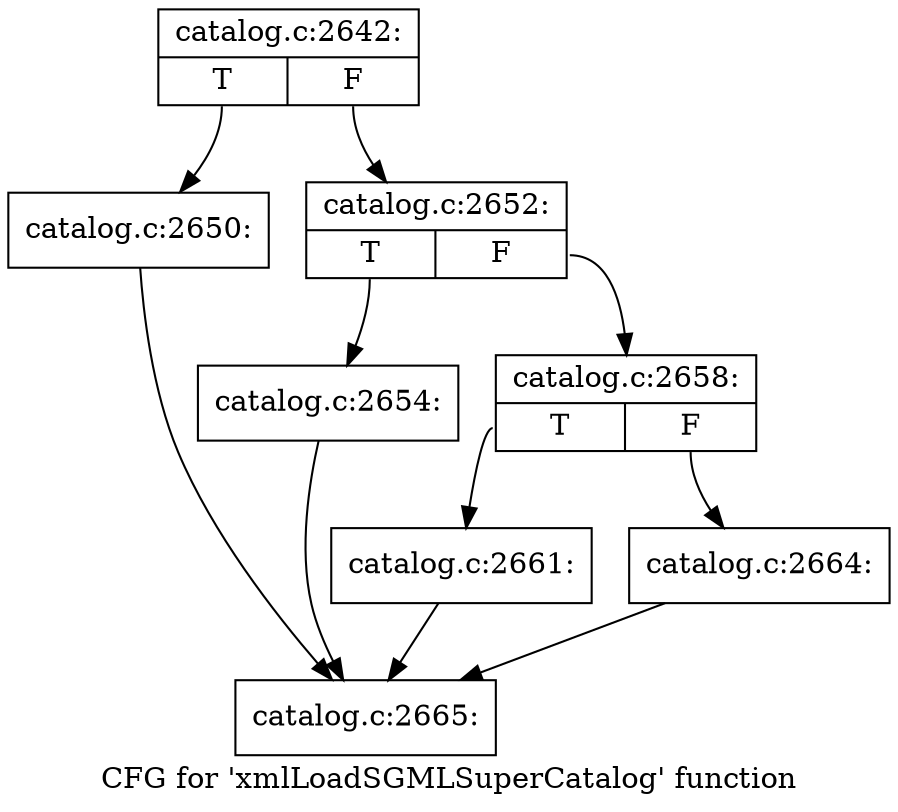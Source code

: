 digraph "CFG for 'xmlLoadSGMLSuperCatalog' function" {
	label="CFG for 'xmlLoadSGMLSuperCatalog' function";

	Node0x38196c0 [shape=record,label="{catalog.c:2642:|{<s0>T|<s1>F}}"];
	Node0x38196c0:s0 -> Node0x381b040;
	Node0x38196c0:s1 -> Node0x38c1540;
	Node0x381b040 [shape=record,label="{catalog.c:2650:}"];
	Node0x381b040 -> Node0x381d370;
	Node0x38c1540 [shape=record,label="{catalog.c:2652:|{<s0>T|<s1>F}}"];
	Node0x38c1540:s0 -> Node0x38c1a80;
	Node0x38c1540:s1 -> Node0x38c1da0;
	Node0x38c1a80 [shape=record,label="{catalog.c:2654:}"];
	Node0x38c1a80 -> Node0x381d370;
	Node0x38c1da0 [shape=record,label="{catalog.c:2658:|{<s0>T|<s1>F}}"];
	Node0x38c1da0:s0 -> Node0x38c2620;
	Node0x38c1da0:s1 -> Node0x38c2ac0;
	Node0x38c2620 [shape=record,label="{catalog.c:2661:}"];
	Node0x38c2620 -> Node0x381d370;
	Node0x38c2ac0 [shape=record,label="{catalog.c:2664:}"];
	Node0x38c2ac0 -> Node0x381d370;
	Node0x381d370 [shape=record,label="{catalog.c:2665:}"];
}

